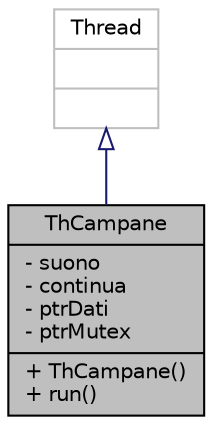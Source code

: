 digraph "ThCampane"
{
 // INTERACTIVE_SVG=YES
  edge [fontname="Helvetica",fontsize="10",labelfontname="Helvetica",labelfontsize="10"];
  node [fontname="Helvetica",fontsize="10",shape=record];
  Node0 [label="{ThCampane\n|- suono\l- continua\l- ptrDati\l- ptrMutex\l|+ ThCampane()\l+ run()\l}",height=0.2,width=0.4,color="black", fillcolor="grey75", style="filled", fontcolor="black"];
  Node1 -> Node0 [dir="back",color="midnightblue",fontsize="10",style="solid",arrowtail="onormal",fontname="Helvetica"];
  Node1 [label="{Thread\n||}",height=0.2,width=0.4,color="grey75", fillcolor="white", style="filled"];
}
